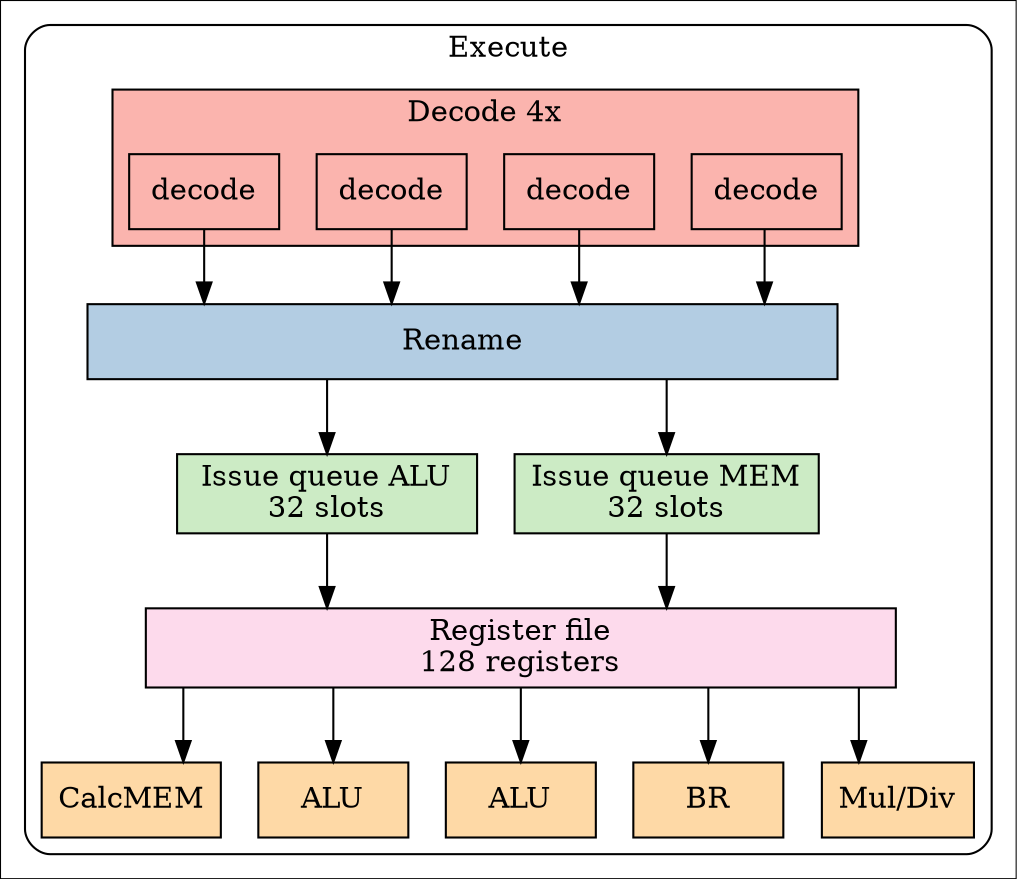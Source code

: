 digraph Core {
graph [dpi = 300]
rankdir = "TB"
splines = ortho
colorscheme = "pastel19"

node[shape = rect style = filled colorscheme = "pastel19"]

subgraph cluster_execute {
	label = "Execute"
	graph [style = rounded]

	//ROB
	//busytb [label = "Busy Table"]

	subgraph cluster_decode {
		label = "Decode 4x"
		graph [style = ""]
		node [label = "decode" fillcolor = 1 width = 1]
		bgcolor = 1
	
		decode1
		decode2
		decode3
		decode4
	}
        
	subgraph issue {
		node [fillcolor = 3 width = 2]
		issue_alu [label = "Issue queue ALU\n32 slots"]
		issue_mem [label = "Issue queue MEM\n32 slots"]
	}
        
	rename [label = "Rename" fillcolor = 2 width = 5]
	regfile [label = "Register file\n128 registers" fillcolor = 8 width = 5]

	subgraph 0 {
		node [fillcolor = 5 width = 1]

		mem  [label = "CalcMEM"]
		alu1 [label = "ALU"]
		alu2 [label = "ALU"]
		br   [label = "BR"]
		mul  [label = "Mul/Div"]
	}
	
	//{rank = same; ROB; rename }
	//{rank = same; busytb; issue_alu; issue_mem }
	//{rank = same; issue_alu; issue_mem }
	//{rank = same; mem; alu1; alu2; br; mul }
        
	{ decode1 decode2 decode3 decode4 } -> rename
	rename -> { issue_mem issue_alu }
	{ issue_mem issue_alu } -> regfile
	regfile -> { mem alu1 alu2 br mul }
}

}

